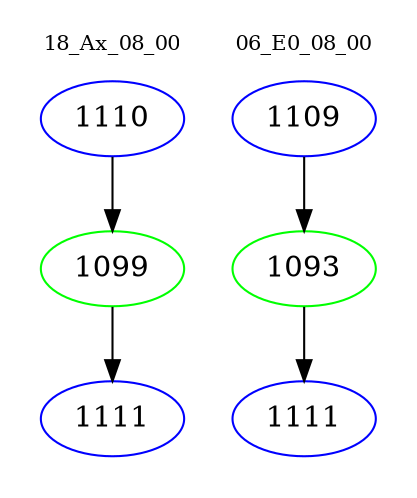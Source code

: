 digraph{
subgraph cluster_0 {
color = white
label = "18_Ax_08_00";
fontsize=10;
T0_1110 [label="1110", color="blue"]
T0_1110 -> T0_1099 [color="black"]
T0_1099 [label="1099", color="green"]
T0_1099 -> T0_1111 [color="black"]
T0_1111 [label="1111", color="blue"]
}
subgraph cluster_1 {
color = white
label = "06_E0_08_00";
fontsize=10;
T1_1109 [label="1109", color="blue"]
T1_1109 -> T1_1093 [color="black"]
T1_1093 [label="1093", color="green"]
T1_1093 -> T1_1111 [color="black"]
T1_1111 [label="1111", color="blue"]
}
}

